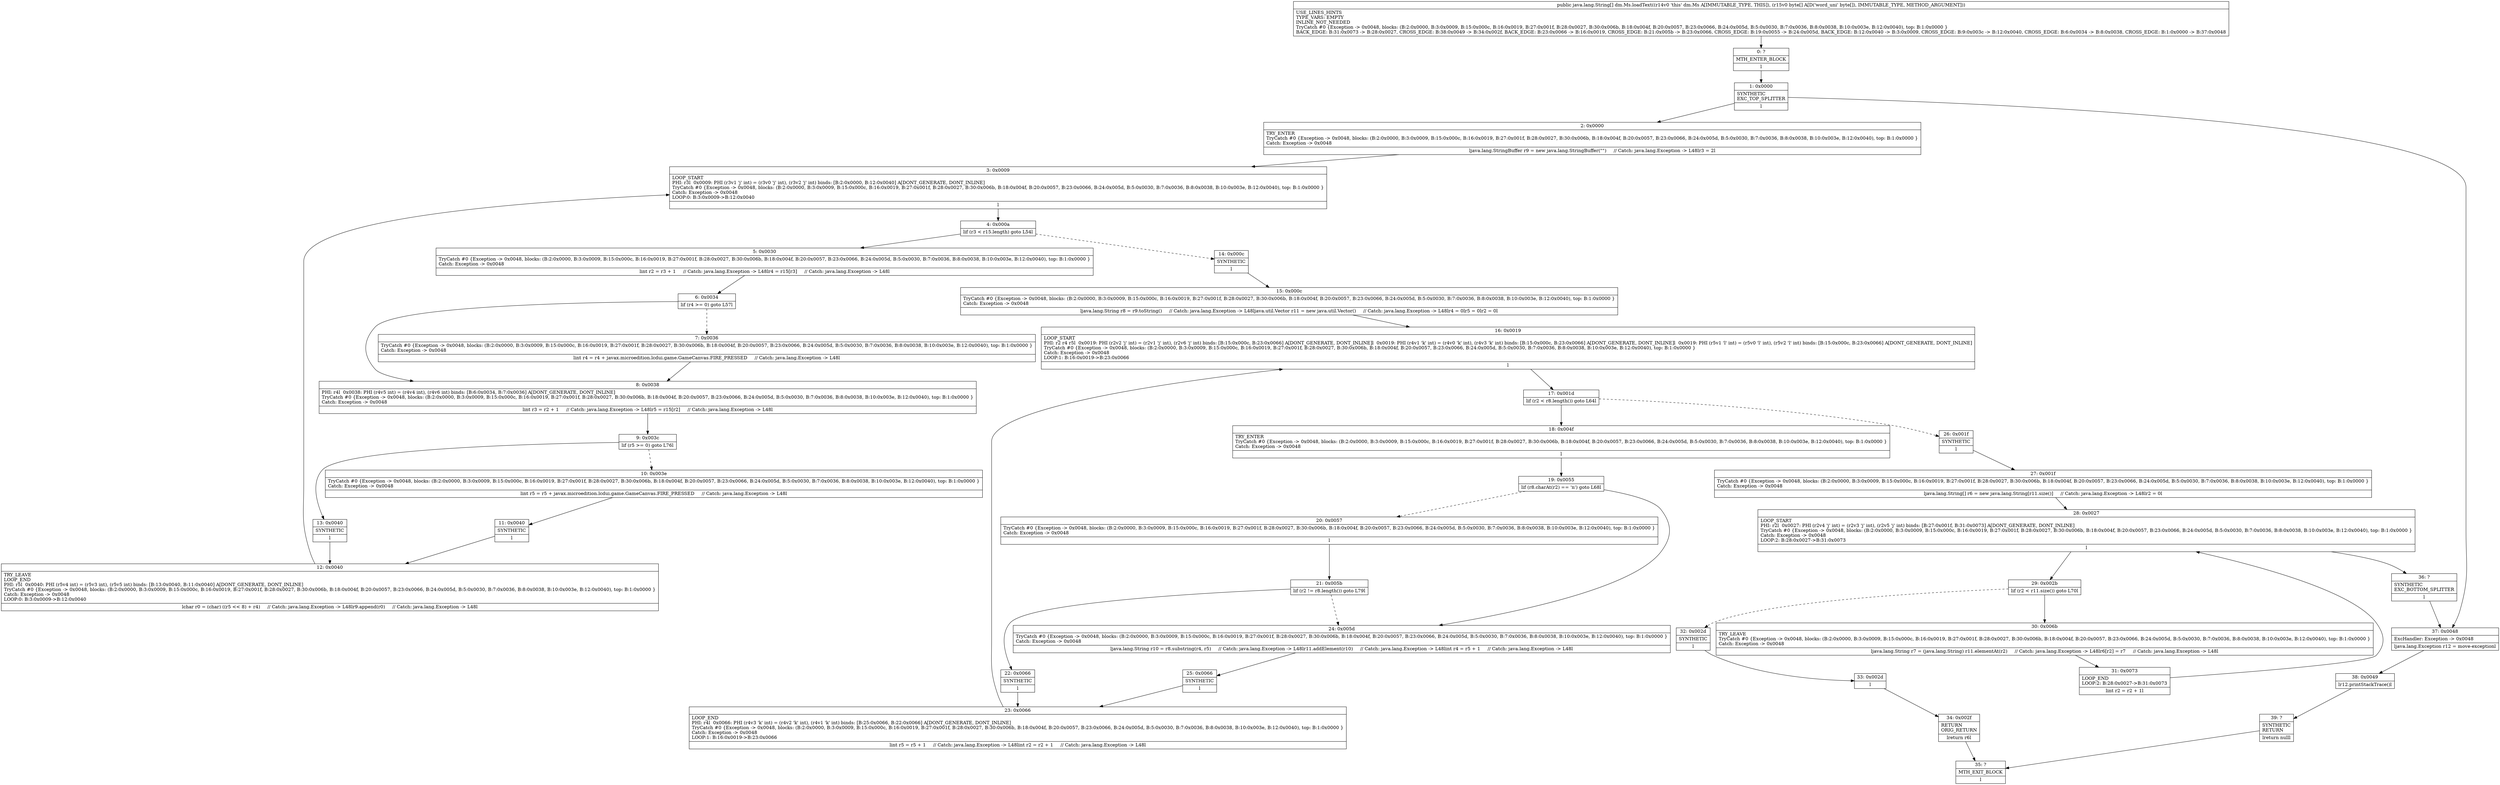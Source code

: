 digraph "CFG fordm.Ms.loadText([B)[Ljava\/lang\/String;" {
Node_0 [shape=record,label="{0\:\ ?|MTH_ENTER_BLOCK\l|l}"];
Node_1 [shape=record,label="{1\:\ 0x0000|SYNTHETIC\lEXC_TOP_SPLITTER\l|l}"];
Node_2 [shape=record,label="{2\:\ 0x0000|TRY_ENTER\lTryCatch #0 \{Exception \-\> 0x0048, blocks: (B:2:0x0000, B:3:0x0009, B:15:0x000c, B:16:0x0019, B:27:0x001f, B:28:0x0027, B:30:0x006b, B:18:0x004f, B:20:0x0057, B:23:0x0066, B:24:0x005d, B:5:0x0030, B:7:0x0036, B:8:0x0038, B:10:0x003e, B:12:0x0040), top: B:1:0x0000 \}\lCatch: Exception \-\> 0x0048\l|ljava.lang.StringBuffer r9 = new java.lang.StringBuffer(\"\")     \/\/ Catch: java.lang.Exception \-\> L48lr3 = 2l}"];
Node_3 [shape=record,label="{3\:\ 0x0009|LOOP_START\lPHI: r3l  0x0009: PHI (r3v1 'j' int) = (r3v0 'j' int), (r3v2 'j' int) binds: [B:2:0x0000, B:12:0x0040] A[DONT_GENERATE, DONT_INLINE]\lTryCatch #0 \{Exception \-\> 0x0048, blocks: (B:2:0x0000, B:3:0x0009, B:15:0x000c, B:16:0x0019, B:27:0x001f, B:28:0x0027, B:30:0x006b, B:18:0x004f, B:20:0x0057, B:23:0x0066, B:24:0x005d, B:5:0x0030, B:7:0x0036, B:8:0x0038, B:10:0x003e, B:12:0x0040), top: B:1:0x0000 \}\lCatch: Exception \-\> 0x0048\lLOOP:0: B:3:0x0009\-\>B:12:0x0040\l|l}"];
Node_4 [shape=record,label="{4\:\ 0x000a|lif (r3 \< r15.length) goto L54l}"];
Node_5 [shape=record,label="{5\:\ 0x0030|TryCatch #0 \{Exception \-\> 0x0048, blocks: (B:2:0x0000, B:3:0x0009, B:15:0x000c, B:16:0x0019, B:27:0x001f, B:28:0x0027, B:30:0x006b, B:18:0x004f, B:20:0x0057, B:23:0x0066, B:24:0x005d, B:5:0x0030, B:7:0x0036, B:8:0x0038, B:10:0x003e, B:12:0x0040), top: B:1:0x0000 \}\lCatch: Exception \-\> 0x0048\l|lint r2 = r3 + 1     \/\/ Catch: java.lang.Exception \-\> L48lr4 = r15[r3]     \/\/ Catch: java.lang.Exception \-\> L48l}"];
Node_6 [shape=record,label="{6\:\ 0x0034|lif (r4 \>= 0) goto L57l}"];
Node_7 [shape=record,label="{7\:\ 0x0036|TryCatch #0 \{Exception \-\> 0x0048, blocks: (B:2:0x0000, B:3:0x0009, B:15:0x000c, B:16:0x0019, B:27:0x001f, B:28:0x0027, B:30:0x006b, B:18:0x004f, B:20:0x0057, B:23:0x0066, B:24:0x005d, B:5:0x0030, B:7:0x0036, B:8:0x0038, B:10:0x003e, B:12:0x0040), top: B:1:0x0000 \}\lCatch: Exception \-\> 0x0048\l|lint r4 = r4 + javax.microedition.lcdui.game.GameCanvas.FIRE_PRESSED     \/\/ Catch: java.lang.Exception \-\> L48l}"];
Node_8 [shape=record,label="{8\:\ 0x0038|PHI: r4l  0x0038: PHI (r4v5 int) = (r4v4 int), (r4v6 int) binds: [B:6:0x0034, B:7:0x0036] A[DONT_GENERATE, DONT_INLINE]\lTryCatch #0 \{Exception \-\> 0x0048, blocks: (B:2:0x0000, B:3:0x0009, B:15:0x000c, B:16:0x0019, B:27:0x001f, B:28:0x0027, B:30:0x006b, B:18:0x004f, B:20:0x0057, B:23:0x0066, B:24:0x005d, B:5:0x0030, B:7:0x0036, B:8:0x0038, B:10:0x003e, B:12:0x0040), top: B:1:0x0000 \}\lCatch: Exception \-\> 0x0048\l|lint r3 = r2 + 1     \/\/ Catch: java.lang.Exception \-\> L48lr5 = r15[r2]     \/\/ Catch: java.lang.Exception \-\> L48l}"];
Node_9 [shape=record,label="{9\:\ 0x003c|lif (r5 \>= 0) goto L76l}"];
Node_10 [shape=record,label="{10\:\ 0x003e|TryCatch #0 \{Exception \-\> 0x0048, blocks: (B:2:0x0000, B:3:0x0009, B:15:0x000c, B:16:0x0019, B:27:0x001f, B:28:0x0027, B:30:0x006b, B:18:0x004f, B:20:0x0057, B:23:0x0066, B:24:0x005d, B:5:0x0030, B:7:0x0036, B:8:0x0038, B:10:0x003e, B:12:0x0040), top: B:1:0x0000 \}\lCatch: Exception \-\> 0x0048\l|lint r5 = r5 + javax.microedition.lcdui.game.GameCanvas.FIRE_PRESSED     \/\/ Catch: java.lang.Exception \-\> L48l}"];
Node_11 [shape=record,label="{11\:\ 0x0040|SYNTHETIC\l|l}"];
Node_12 [shape=record,label="{12\:\ 0x0040|TRY_LEAVE\lLOOP_END\lPHI: r5l  0x0040: PHI (r5v4 int) = (r5v3 int), (r5v5 int) binds: [B:13:0x0040, B:11:0x0040] A[DONT_GENERATE, DONT_INLINE]\lTryCatch #0 \{Exception \-\> 0x0048, blocks: (B:2:0x0000, B:3:0x0009, B:15:0x000c, B:16:0x0019, B:27:0x001f, B:28:0x0027, B:30:0x006b, B:18:0x004f, B:20:0x0057, B:23:0x0066, B:24:0x005d, B:5:0x0030, B:7:0x0036, B:8:0x0038, B:10:0x003e, B:12:0x0040), top: B:1:0x0000 \}\lCatch: Exception \-\> 0x0048\lLOOP:0: B:3:0x0009\-\>B:12:0x0040\l|lchar r0 = (char) ((r5 \<\< 8) + r4)     \/\/ Catch: java.lang.Exception \-\> L48lr9.append(r0)     \/\/ Catch: java.lang.Exception \-\> L48l}"];
Node_13 [shape=record,label="{13\:\ 0x0040|SYNTHETIC\l|l}"];
Node_14 [shape=record,label="{14\:\ 0x000c|SYNTHETIC\l|l}"];
Node_15 [shape=record,label="{15\:\ 0x000c|TryCatch #0 \{Exception \-\> 0x0048, blocks: (B:2:0x0000, B:3:0x0009, B:15:0x000c, B:16:0x0019, B:27:0x001f, B:28:0x0027, B:30:0x006b, B:18:0x004f, B:20:0x0057, B:23:0x0066, B:24:0x005d, B:5:0x0030, B:7:0x0036, B:8:0x0038, B:10:0x003e, B:12:0x0040), top: B:1:0x0000 \}\lCatch: Exception \-\> 0x0048\l|ljava.lang.String r8 = r9.toString()     \/\/ Catch: java.lang.Exception \-\> L48ljava.util.Vector r11 = new java.util.Vector()     \/\/ Catch: java.lang.Exception \-\> L48lr4 = 0lr5 = 0lr2 = 0l}"];
Node_16 [shape=record,label="{16\:\ 0x0019|LOOP_START\lPHI: r2 r4 r5l  0x0019: PHI (r2v2 'j' int) = (r2v1 'j' int), (r2v6 'j' int) binds: [B:15:0x000c, B:23:0x0066] A[DONT_GENERATE, DONT_INLINE]l  0x0019: PHI (r4v1 'k' int) = (r4v0 'k' int), (r4v3 'k' int) binds: [B:15:0x000c, B:23:0x0066] A[DONT_GENERATE, DONT_INLINE]l  0x0019: PHI (r5v1 'l' int) = (r5v0 'l' int), (r5v2 'l' int) binds: [B:15:0x000c, B:23:0x0066] A[DONT_GENERATE, DONT_INLINE]\lTryCatch #0 \{Exception \-\> 0x0048, blocks: (B:2:0x0000, B:3:0x0009, B:15:0x000c, B:16:0x0019, B:27:0x001f, B:28:0x0027, B:30:0x006b, B:18:0x004f, B:20:0x0057, B:23:0x0066, B:24:0x005d, B:5:0x0030, B:7:0x0036, B:8:0x0038, B:10:0x003e, B:12:0x0040), top: B:1:0x0000 \}\lCatch: Exception \-\> 0x0048\lLOOP:1: B:16:0x0019\-\>B:23:0x0066\l|l}"];
Node_17 [shape=record,label="{17\:\ 0x001d|lif (r2 \< r8.length()) goto L64l}"];
Node_18 [shape=record,label="{18\:\ 0x004f|TRY_ENTER\lTryCatch #0 \{Exception \-\> 0x0048, blocks: (B:2:0x0000, B:3:0x0009, B:15:0x000c, B:16:0x0019, B:27:0x001f, B:28:0x0027, B:30:0x006b, B:18:0x004f, B:20:0x0057, B:23:0x0066, B:24:0x005d, B:5:0x0030, B:7:0x0036, B:8:0x0038, B:10:0x003e, B:12:0x0040), top: B:1:0x0000 \}\lCatch: Exception \-\> 0x0048\l|l}"];
Node_19 [shape=record,label="{19\:\ 0x0055|lif (r8.charAt(r2) == 'n') goto L68l}"];
Node_20 [shape=record,label="{20\:\ 0x0057|TryCatch #0 \{Exception \-\> 0x0048, blocks: (B:2:0x0000, B:3:0x0009, B:15:0x000c, B:16:0x0019, B:27:0x001f, B:28:0x0027, B:30:0x006b, B:18:0x004f, B:20:0x0057, B:23:0x0066, B:24:0x005d, B:5:0x0030, B:7:0x0036, B:8:0x0038, B:10:0x003e, B:12:0x0040), top: B:1:0x0000 \}\lCatch: Exception \-\> 0x0048\l|l}"];
Node_21 [shape=record,label="{21\:\ 0x005b|lif (r2 != r8.length()) goto L79l}"];
Node_22 [shape=record,label="{22\:\ 0x0066|SYNTHETIC\l|l}"];
Node_23 [shape=record,label="{23\:\ 0x0066|LOOP_END\lPHI: r4l  0x0066: PHI (r4v3 'k' int) = (r4v2 'k' int), (r4v1 'k' int) binds: [B:25:0x0066, B:22:0x0066] A[DONT_GENERATE, DONT_INLINE]\lTryCatch #0 \{Exception \-\> 0x0048, blocks: (B:2:0x0000, B:3:0x0009, B:15:0x000c, B:16:0x0019, B:27:0x001f, B:28:0x0027, B:30:0x006b, B:18:0x004f, B:20:0x0057, B:23:0x0066, B:24:0x005d, B:5:0x0030, B:7:0x0036, B:8:0x0038, B:10:0x003e, B:12:0x0040), top: B:1:0x0000 \}\lCatch: Exception \-\> 0x0048\lLOOP:1: B:16:0x0019\-\>B:23:0x0066\l|lint r5 = r5 + 1     \/\/ Catch: java.lang.Exception \-\> L48lint r2 = r2 + 1     \/\/ Catch: java.lang.Exception \-\> L48l}"];
Node_24 [shape=record,label="{24\:\ 0x005d|TryCatch #0 \{Exception \-\> 0x0048, blocks: (B:2:0x0000, B:3:0x0009, B:15:0x000c, B:16:0x0019, B:27:0x001f, B:28:0x0027, B:30:0x006b, B:18:0x004f, B:20:0x0057, B:23:0x0066, B:24:0x005d, B:5:0x0030, B:7:0x0036, B:8:0x0038, B:10:0x003e, B:12:0x0040), top: B:1:0x0000 \}\lCatch: Exception \-\> 0x0048\l|ljava.lang.String r10 = r8.substring(r4, r5)     \/\/ Catch: java.lang.Exception \-\> L48lr11.addElement(r10)     \/\/ Catch: java.lang.Exception \-\> L48lint r4 = r5 + 1     \/\/ Catch: java.lang.Exception \-\> L48l}"];
Node_25 [shape=record,label="{25\:\ 0x0066|SYNTHETIC\l|l}"];
Node_26 [shape=record,label="{26\:\ 0x001f|SYNTHETIC\l|l}"];
Node_27 [shape=record,label="{27\:\ 0x001f|TryCatch #0 \{Exception \-\> 0x0048, blocks: (B:2:0x0000, B:3:0x0009, B:15:0x000c, B:16:0x0019, B:27:0x001f, B:28:0x0027, B:30:0x006b, B:18:0x004f, B:20:0x0057, B:23:0x0066, B:24:0x005d, B:5:0x0030, B:7:0x0036, B:8:0x0038, B:10:0x003e, B:12:0x0040), top: B:1:0x0000 \}\lCatch: Exception \-\> 0x0048\l|ljava.lang.String[] r6 = new java.lang.String[r11.size()]     \/\/ Catch: java.lang.Exception \-\> L48lr2 = 0l}"];
Node_28 [shape=record,label="{28\:\ 0x0027|LOOP_START\lPHI: r2l  0x0027: PHI (r2v4 'j' int) = (r2v3 'j' int), (r2v5 'j' int) binds: [B:27:0x001f, B:31:0x0073] A[DONT_GENERATE, DONT_INLINE]\lTryCatch #0 \{Exception \-\> 0x0048, blocks: (B:2:0x0000, B:3:0x0009, B:15:0x000c, B:16:0x0019, B:27:0x001f, B:28:0x0027, B:30:0x006b, B:18:0x004f, B:20:0x0057, B:23:0x0066, B:24:0x005d, B:5:0x0030, B:7:0x0036, B:8:0x0038, B:10:0x003e, B:12:0x0040), top: B:1:0x0000 \}\lCatch: Exception \-\> 0x0048\lLOOP:2: B:28:0x0027\-\>B:31:0x0073\l|l}"];
Node_29 [shape=record,label="{29\:\ 0x002b|lif (r2 \< r11.size()) goto L70l}"];
Node_30 [shape=record,label="{30\:\ 0x006b|TRY_LEAVE\lTryCatch #0 \{Exception \-\> 0x0048, blocks: (B:2:0x0000, B:3:0x0009, B:15:0x000c, B:16:0x0019, B:27:0x001f, B:28:0x0027, B:30:0x006b, B:18:0x004f, B:20:0x0057, B:23:0x0066, B:24:0x005d, B:5:0x0030, B:7:0x0036, B:8:0x0038, B:10:0x003e, B:12:0x0040), top: B:1:0x0000 \}\lCatch: Exception \-\> 0x0048\l|ljava.lang.String r7 = (java.lang.String) r11.elementAt(r2)     \/\/ Catch: java.lang.Exception \-\> L48lr6[r2] = r7     \/\/ Catch: java.lang.Exception \-\> L48l}"];
Node_31 [shape=record,label="{31\:\ 0x0073|LOOP_END\lLOOP:2: B:28:0x0027\-\>B:31:0x0073\l|lint r2 = r2 + 1l}"];
Node_32 [shape=record,label="{32\:\ 0x002d|SYNTHETIC\l|l}"];
Node_33 [shape=record,label="{33\:\ 0x002d|l}"];
Node_34 [shape=record,label="{34\:\ 0x002f|RETURN\lORIG_RETURN\l|lreturn r6l}"];
Node_35 [shape=record,label="{35\:\ ?|MTH_EXIT_BLOCK\l|l}"];
Node_36 [shape=record,label="{36\:\ ?|SYNTHETIC\lEXC_BOTTOM_SPLITTER\l|l}"];
Node_37 [shape=record,label="{37\:\ 0x0048|ExcHandler: Exception \-\> 0x0048\l|ljava.lang.Exception r12 = move\-exceptionl}"];
Node_38 [shape=record,label="{38\:\ 0x0049|lr12.printStackTrace()l}"];
Node_39 [shape=record,label="{39\:\ ?|SYNTHETIC\lRETURN\l|lreturn nulll}"];
MethodNode[shape=record,label="{public java.lang.String[] dm.Ms.loadText((r14v0 'this' dm.Ms A[IMMUTABLE_TYPE, THIS]), (r15v0 byte[] A[D('word_uni' byte[]), IMMUTABLE_TYPE, METHOD_ARGUMENT]))  | USE_LINES_HINTS\lTYPE_VARS: EMPTY\lINLINE_NOT_NEEDED\lTryCatch #0 \{Exception \-\> 0x0048, blocks: (B:2:0x0000, B:3:0x0009, B:15:0x000c, B:16:0x0019, B:27:0x001f, B:28:0x0027, B:30:0x006b, B:18:0x004f, B:20:0x0057, B:23:0x0066, B:24:0x005d, B:5:0x0030, B:7:0x0036, B:8:0x0038, B:10:0x003e, B:12:0x0040), top: B:1:0x0000 \}\lBACK_EDGE: B:31:0x0073 \-\> B:28:0x0027, CROSS_EDGE: B:38:0x0049 \-\> B:34:0x002f, BACK_EDGE: B:23:0x0066 \-\> B:16:0x0019, CROSS_EDGE: B:21:0x005b \-\> B:23:0x0066, CROSS_EDGE: B:19:0x0055 \-\> B:24:0x005d, BACK_EDGE: B:12:0x0040 \-\> B:3:0x0009, CROSS_EDGE: B:9:0x003c \-\> B:12:0x0040, CROSS_EDGE: B:6:0x0034 \-\> B:8:0x0038, CROSS_EDGE: B:1:0x0000 \-\> B:37:0x0048\l}"];
MethodNode -> Node_0;
Node_0 -> Node_1;
Node_1 -> Node_2;
Node_1 -> Node_37;
Node_2 -> Node_3;
Node_3 -> Node_4;
Node_4 -> Node_5;
Node_4 -> Node_14[style=dashed];
Node_5 -> Node_6;
Node_6 -> Node_7[style=dashed];
Node_6 -> Node_8;
Node_7 -> Node_8;
Node_8 -> Node_9;
Node_9 -> Node_10[style=dashed];
Node_9 -> Node_13;
Node_10 -> Node_11;
Node_11 -> Node_12;
Node_12 -> Node_3;
Node_13 -> Node_12;
Node_14 -> Node_15;
Node_15 -> Node_16;
Node_16 -> Node_17;
Node_17 -> Node_18;
Node_17 -> Node_26[style=dashed];
Node_18 -> Node_19;
Node_19 -> Node_20[style=dashed];
Node_19 -> Node_24;
Node_20 -> Node_21;
Node_21 -> Node_24[style=dashed];
Node_21 -> Node_22;
Node_22 -> Node_23;
Node_23 -> Node_16;
Node_24 -> Node_25;
Node_25 -> Node_23;
Node_26 -> Node_27;
Node_27 -> Node_28;
Node_28 -> Node_29;
Node_28 -> Node_36;
Node_29 -> Node_30;
Node_29 -> Node_32[style=dashed];
Node_30 -> Node_31;
Node_31 -> Node_28;
Node_32 -> Node_33;
Node_33 -> Node_34;
Node_34 -> Node_35;
Node_36 -> Node_37;
Node_37 -> Node_38;
Node_38 -> Node_39;
Node_39 -> Node_35;
}

